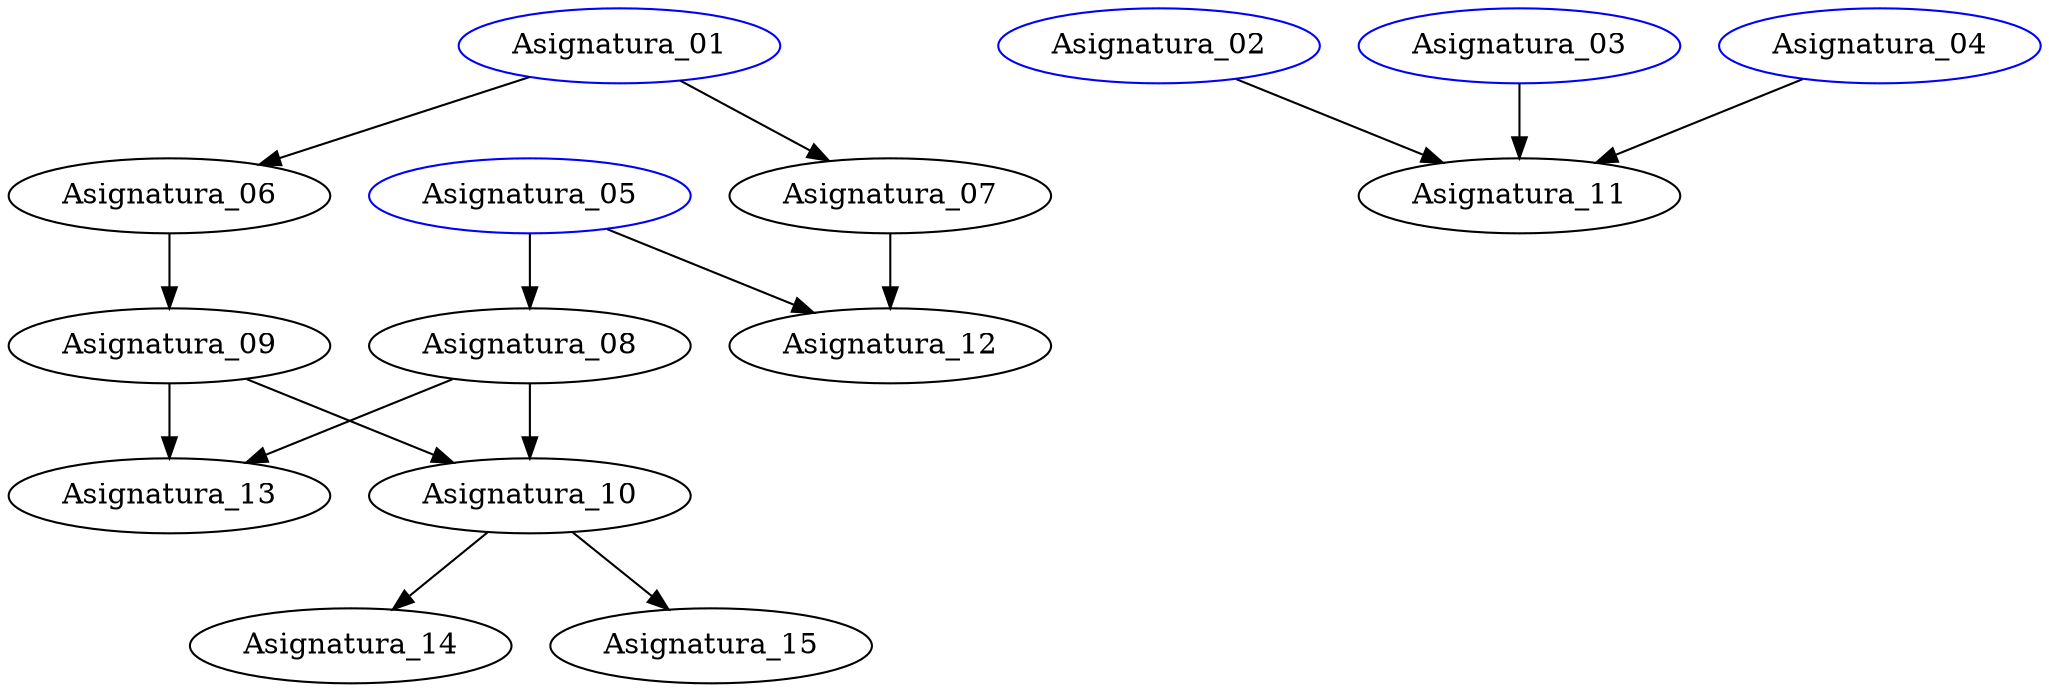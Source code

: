 strict digraph G {
  1 [ color="blue" label="Asignatura_01" ];
  2 [ color="blue" label="Asignatura_02" ];
  3 [ color="blue" label="Asignatura_03" ];
  4 [ color="blue" label="Asignatura_04" ];
  5 [ color="blue" label="Asignatura_05" ];
  6 [ color="black" label="Asignatura_06" ];
  7 [ color="black" label="Asignatura_07" ];
  8 [ color="black" label="Asignatura_08" ];
  9 [ color="black" label="Asignatura_09" ];
  10 [ color="black" label="Asignatura_10" ];
  11 [ color="black" label="Asignatura_11" ];
  12 [ color="black" label="Asignatura_12" ];
  13 [ color="black" label="Asignatura_13" ];
  14 [ color="black" label="Asignatura_14" ];
  15 [ color="black" label="Asignatura_15" ];
  1 -> 6 [ color="black" label="" ];
  1 -> 7 [ color="black" label="" ];
  5 -> 8 [ color="black" label="" ];
  6 -> 9 [ color="black" label="" ];
  8 -> 10 [ color="black" label="" ];
  9 -> 10 [ color="black" label="" ];
  2 -> 11 [ color="black" label="" ];
  3 -> 11 [ color="black" label="" ];
  4 -> 11 [ color="black" label="" ];
  5 -> 12 [ color="black" label="" ];
  7 -> 12 [ color="black" label="" ];
  8 -> 13 [ color="black" label="" ];
  9 -> 13 [ color="black" label="" ];
  10 -> 14 [ color="black" label="" ];
  10 -> 15 [ color="black" label="" ];
}

